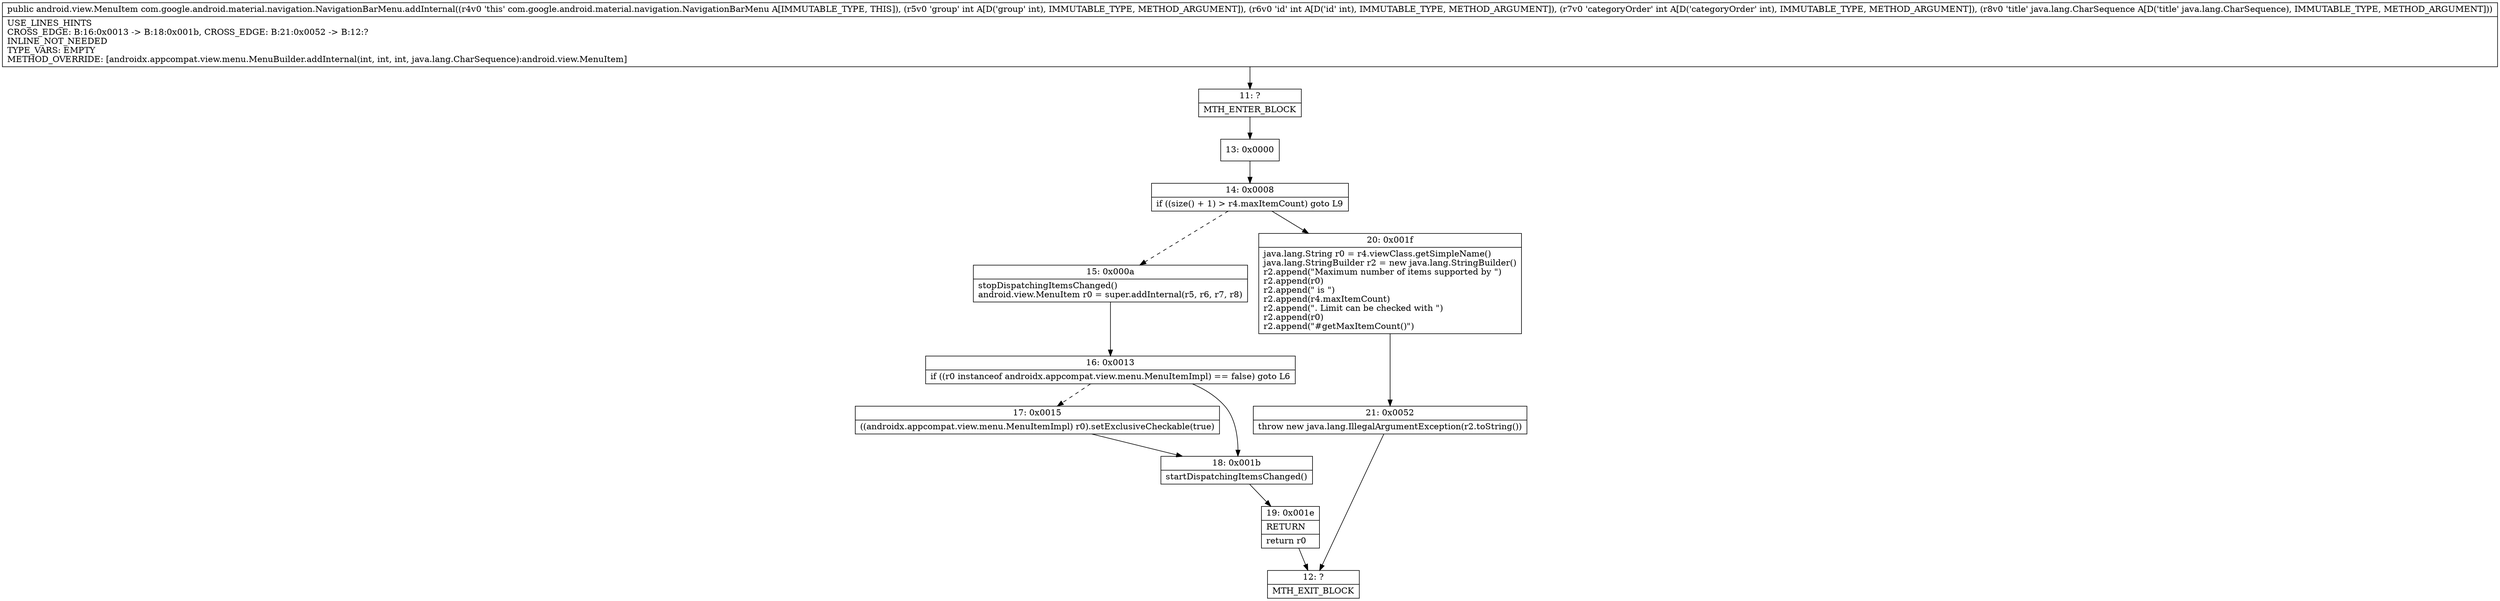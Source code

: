digraph "CFG forcom.google.android.material.navigation.NavigationBarMenu.addInternal(IIILjava\/lang\/CharSequence;)Landroid\/view\/MenuItem;" {
Node_11 [shape=record,label="{11\:\ ?|MTH_ENTER_BLOCK\l}"];
Node_13 [shape=record,label="{13\:\ 0x0000}"];
Node_14 [shape=record,label="{14\:\ 0x0008|if ((size() + 1) \> r4.maxItemCount) goto L9\l}"];
Node_15 [shape=record,label="{15\:\ 0x000a|stopDispatchingItemsChanged()\landroid.view.MenuItem r0 = super.addInternal(r5, r6, r7, r8)\l}"];
Node_16 [shape=record,label="{16\:\ 0x0013|if ((r0 instanceof androidx.appcompat.view.menu.MenuItemImpl) == false) goto L6\l}"];
Node_17 [shape=record,label="{17\:\ 0x0015|((androidx.appcompat.view.menu.MenuItemImpl) r0).setExclusiveCheckable(true)\l}"];
Node_18 [shape=record,label="{18\:\ 0x001b|startDispatchingItemsChanged()\l}"];
Node_19 [shape=record,label="{19\:\ 0x001e|RETURN\l|return r0\l}"];
Node_12 [shape=record,label="{12\:\ ?|MTH_EXIT_BLOCK\l}"];
Node_20 [shape=record,label="{20\:\ 0x001f|java.lang.String r0 = r4.viewClass.getSimpleName()\ljava.lang.StringBuilder r2 = new java.lang.StringBuilder()\lr2.append(\"Maximum number of items supported by \")\lr2.append(r0)\lr2.append(\" is \")\lr2.append(r4.maxItemCount)\lr2.append(\". Limit can be checked with \")\lr2.append(r0)\lr2.append(\"#getMaxItemCount()\")\l}"];
Node_21 [shape=record,label="{21\:\ 0x0052|throw new java.lang.IllegalArgumentException(r2.toString())\l}"];
MethodNode[shape=record,label="{public android.view.MenuItem com.google.android.material.navigation.NavigationBarMenu.addInternal((r4v0 'this' com.google.android.material.navigation.NavigationBarMenu A[IMMUTABLE_TYPE, THIS]), (r5v0 'group' int A[D('group' int), IMMUTABLE_TYPE, METHOD_ARGUMENT]), (r6v0 'id' int A[D('id' int), IMMUTABLE_TYPE, METHOD_ARGUMENT]), (r7v0 'categoryOrder' int A[D('categoryOrder' int), IMMUTABLE_TYPE, METHOD_ARGUMENT]), (r8v0 'title' java.lang.CharSequence A[D('title' java.lang.CharSequence), IMMUTABLE_TYPE, METHOD_ARGUMENT]))  | USE_LINES_HINTS\lCROSS_EDGE: B:16:0x0013 \-\> B:18:0x001b, CROSS_EDGE: B:21:0x0052 \-\> B:12:?\lINLINE_NOT_NEEDED\lTYPE_VARS: EMPTY\lMETHOD_OVERRIDE: [androidx.appcompat.view.menu.MenuBuilder.addInternal(int, int, int, java.lang.CharSequence):android.view.MenuItem]\l}"];
MethodNode -> Node_11;Node_11 -> Node_13;
Node_13 -> Node_14;
Node_14 -> Node_15[style=dashed];
Node_14 -> Node_20;
Node_15 -> Node_16;
Node_16 -> Node_17[style=dashed];
Node_16 -> Node_18;
Node_17 -> Node_18;
Node_18 -> Node_19;
Node_19 -> Node_12;
Node_20 -> Node_21;
Node_21 -> Node_12;
}

